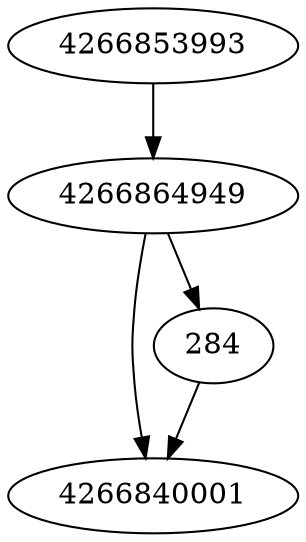 strict digraph  {
4266840001;
284;
4266864949;
4266853993;
284 -> 4266840001;
4266864949 -> 284;
4266864949 -> 4266840001;
4266853993 -> 4266864949;
}
